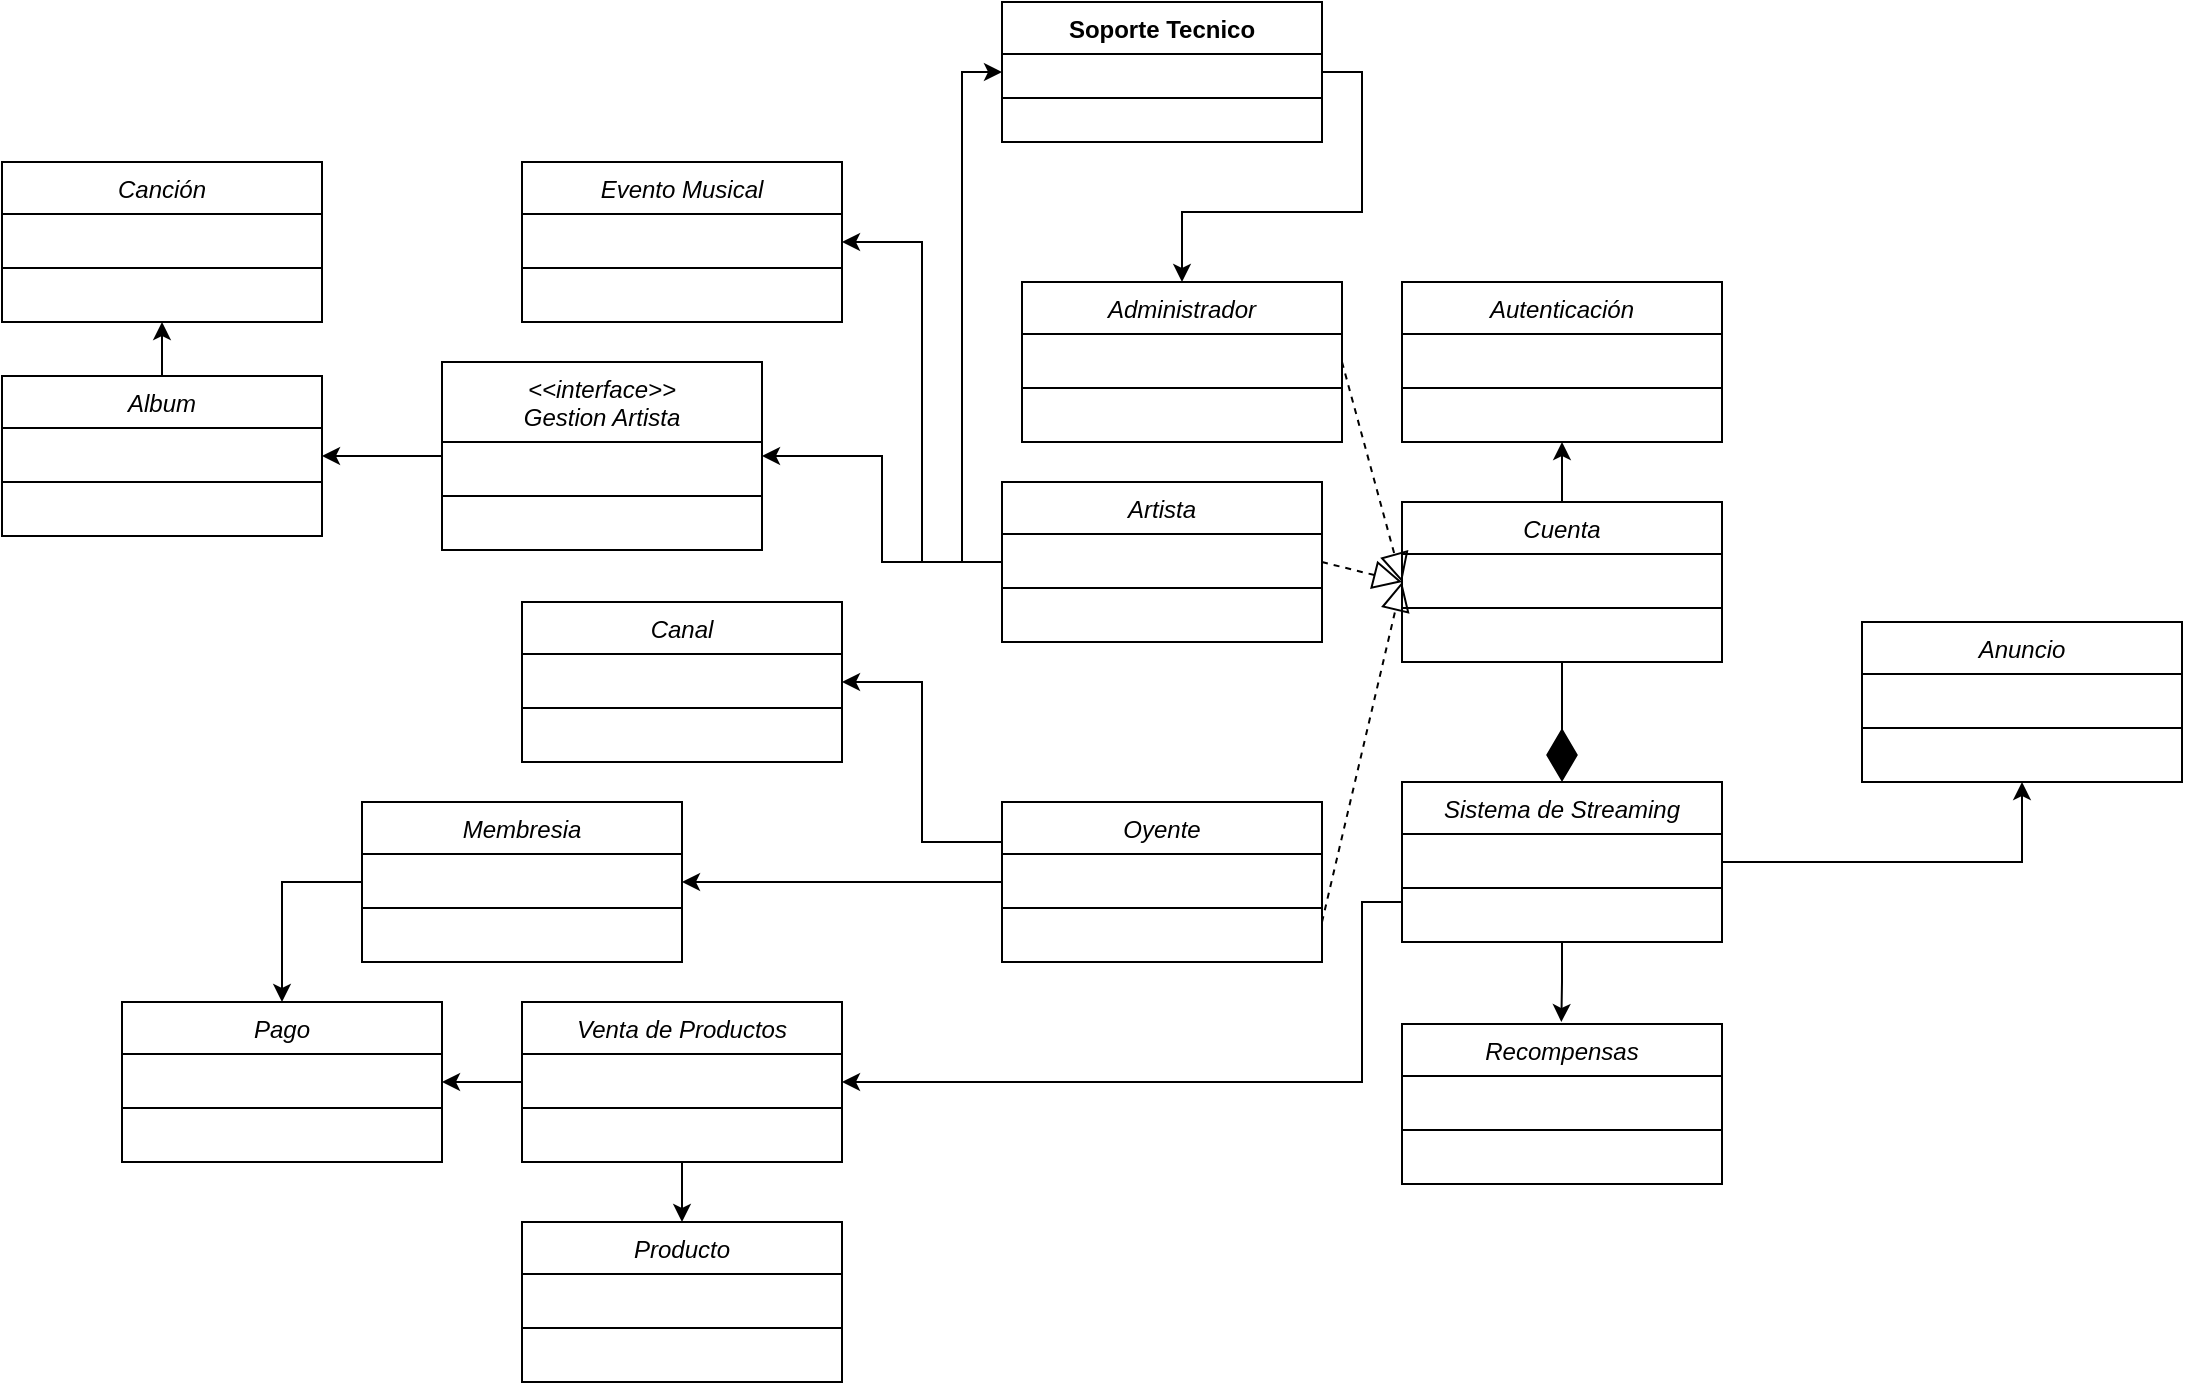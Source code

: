 <mxfile version="22.1.7" type="github">
  <diagram id="C5RBs43oDa-KdzZeNtuy" name="Page-1">
    <mxGraphModel dx="1588" dy="864" grid="1" gridSize="10" guides="1" tooltips="1" connect="1" arrows="1" fold="1" page="1" pageScale="1" pageWidth="827" pageHeight="1169" math="0" shadow="0">
      <root>
        <mxCell id="WIyWlLk6GJQsqaUBKTNV-0" />
        <mxCell id="WIyWlLk6GJQsqaUBKTNV-1" parent="WIyWlLk6GJQsqaUBKTNV-0" />
        <mxCell id="OmJwluBfU8YiNvGW5-N9-40" style="edgeStyle=orthogonalEdgeStyle;rounded=0;orthogonalLoop=1;jettySize=auto;html=1;exitX=0;exitY=0.5;exitDx=0;exitDy=0;entryX=1;entryY=0.5;entryDx=0;entryDy=0;" edge="1" parent="WIyWlLk6GJQsqaUBKTNV-1" source="OmJwluBfU8YiNvGW5-N9-0" target="OmJwluBfU8YiNvGW5-N9-38">
          <mxGeometry relative="1" as="geometry" />
        </mxCell>
        <mxCell id="OmJwluBfU8YiNvGW5-N9-50" style="edgeStyle=orthogonalEdgeStyle;rounded=0;orthogonalLoop=1;jettySize=auto;html=1;exitX=0;exitY=0.25;exitDx=0;exitDy=0;entryX=1;entryY=0.5;entryDx=0;entryDy=0;" edge="1" parent="WIyWlLk6GJQsqaUBKTNV-1" source="OmJwluBfU8YiNvGW5-N9-0" target="OmJwluBfU8YiNvGW5-N9-44">
          <mxGeometry relative="1" as="geometry">
            <mxPoint x="570.0" y="410" as="targetPoint" />
          </mxGeometry>
        </mxCell>
        <mxCell id="OmJwluBfU8YiNvGW5-N9-0" value="Oyente" style="swimlane;fontStyle=2;align=center;verticalAlign=top;childLayout=stackLayout;horizontal=1;startSize=26;horizontalStack=0;resizeParent=1;resizeLast=0;collapsible=1;marginBottom=0;rounded=0;shadow=0;strokeWidth=1;" vertex="1" parent="WIyWlLk6GJQsqaUBKTNV-1">
          <mxGeometry x="610" y="470" width="160" height="80" as="geometry">
            <mxRectangle x="230" y="140" width="160" height="26" as="alternateBounds" />
          </mxGeometry>
        </mxCell>
        <mxCell id="OmJwluBfU8YiNvGW5-N9-1" value="" style="line;html=1;strokeWidth=1;align=left;verticalAlign=middle;spacingTop=-1;spacingLeft=3;spacingRight=3;rotatable=0;labelPosition=right;points=[];portConstraint=eastwest;" vertex="1" parent="OmJwluBfU8YiNvGW5-N9-0">
          <mxGeometry y="26" width="160" height="54" as="geometry" />
        </mxCell>
        <mxCell id="OmJwluBfU8YiNvGW5-N9-32" style="edgeStyle=orthogonalEdgeStyle;rounded=0;orthogonalLoop=1;jettySize=auto;html=1;exitX=0;exitY=0.5;exitDx=0;exitDy=0;entryX=1;entryY=0.5;entryDx=0;entryDy=0;" edge="1" parent="WIyWlLk6GJQsqaUBKTNV-1" source="OmJwluBfU8YiNvGW5-N9-2" target="OmJwluBfU8YiNvGW5-N9-24">
          <mxGeometry relative="1" as="geometry">
            <mxPoint x="490" y="290" as="targetPoint" />
          </mxGeometry>
        </mxCell>
        <mxCell id="OmJwluBfU8YiNvGW5-N9-54" style="edgeStyle=orthogonalEdgeStyle;rounded=0;orthogonalLoop=1;jettySize=auto;html=1;exitX=0;exitY=0.5;exitDx=0;exitDy=0;entryX=1;entryY=0.5;entryDx=0;entryDy=0;" edge="1" parent="WIyWlLk6GJQsqaUBKTNV-1" source="OmJwluBfU8YiNvGW5-N9-2" target="OmJwluBfU8YiNvGW5-N9-51">
          <mxGeometry relative="1" as="geometry">
            <mxPoint x="580.0" y="180" as="targetPoint" />
          </mxGeometry>
        </mxCell>
        <mxCell id="OmJwluBfU8YiNvGW5-N9-83" style="edgeStyle=orthogonalEdgeStyle;rounded=0;orthogonalLoop=1;jettySize=auto;html=1;exitX=0;exitY=0.5;exitDx=0;exitDy=0;entryX=0;entryY=0.5;entryDx=0;entryDy=0;" edge="1" parent="WIyWlLk6GJQsqaUBKTNV-1" source="OmJwluBfU8YiNvGW5-N9-2" target="OmJwluBfU8YiNvGW5-N9-76">
          <mxGeometry relative="1" as="geometry" />
        </mxCell>
        <mxCell id="OmJwluBfU8YiNvGW5-N9-2" value="Artista" style="swimlane;fontStyle=2;align=center;verticalAlign=top;childLayout=stackLayout;horizontal=1;startSize=26;horizontalStack=0;resizeParent=1;resizeLast=0;collapsible=1;marginBottom=0;rounded=0;shadow=0;strokeWidth=1;" vertex="1" parent="WIyWlLk6GJQsqaUBKTNV-1">
          <mxGeometry x="610" y="310" width="160" height="80" as="geometry">
            <mxRectangle x="230" y="140" width="160" height="26" as="alternateBounds" />
          </mxGeometry>
        </mxCell>
        <mxCell id="OmJwluBfU8YiNvGW5-N9-3" value="" style="line;html=1;strokeWidth=1;align=left;verticalAlign=middle;spacingTop=-1;spacingLeft=3;spacingRight=3;rotatable=0;labelPosition=right;points=[];portConstraint=eastwest;" vertex="1" parent="OmJwluBfU8YiNvGW5-N9-2">
          <mxGeometry y="26" width="160" height="54" as="geometry" />
        </mxCell>
        <mxCell id="OmJwluBfU8YiNvGW5-N9-4" value="Administrador" style="swimlane;fontStyle=2;align=center;verticalAlign=top;childLayout=stackLayout;horizontal=1;startSize=26;horizontalStack=0;resizeParent=1;resizeLast=0;collapsible=1;marginBottom=0;rounded=0;shadow=0;strokeWidth=1;" vertex="1" parent="WIyWlLk6GJQsqaUBKTNV-1">
          <mxGeometry x="620" y="210" width="160" height="80" as="geometry">
            <mxRectangle x="230" y="140" width="160" height="26" as="alternateBounds" />
          </mxGeometry>
        </mxCell>
        <mxCell id="OmJwluBfU8YiNvGW5-N9-5" value="" style="line;html=1;strokeWidth=1;align=left;verticalAlign=middle;spacingTop=-1;spacingLeft=3;spacingRight=3;rotatable=0;labelPosition=right;points=[];portConstraint=eastwest;" vertex="1" parent="OmJwluBfU8YiNvGW5-N9-4">
          <mxGeometry y="26" width="160" height="54" as="geometry" />
        </mxCell>
        <mxCell id="OmJwluBfU8YiNvGW5-N9-58" style="edgeStyle=orthogonalEdgeStyle;rounded=0;orthogonalLoop=1;jettySize=auto;html=1;exitX=0.5;exitY=1;exitDx=0;exitDy=0;" edge="1" parent="WIyWlLk6GJQsqaUBKTNV-1" source="OmJwluBfU8YiNvGW5-N9-6">
          <mxGeometry relative="1" as="geometry">
            <mxPoint x="889.667" y="580" as="targetPoint" />
          </mxGeometry>
        </mxCell>
        <mxCell id="OmJwluBfU8YiNvGW5-N9-59" style="edgeStyle=orthogonalEdgeStyle;rounded=0;orthogonalLoop=1;jettySize=auto;html=1;exitX=0;exitY=0.75;exitDx=0;exitDy=0;entryX=1;entryY=0.5;entryDx=0;entryDy=0;" edge="1" parent="WIyWlLk6GJQsqaUBKTNV-1" source="OmJwluBfU8YiNvGW5-N9-6" target="OmJwluBfU8YiNvGW5-N9-41">
          <mxGeometry relative="1" as="geometry">
            <mxPoint x="790" y="610" as="targetPoint" />
            <Array as="points">
              <mxPoint x="790" y="520" />
              <mxPoint x="790" y="610" />
            </Array>
          </mxGeometry>
        </mxCell>
        <mxCell id="OmJwluBfU8YiNvGW5-N9-70" style="edgeStyle=orthogonalEdgeStyle;rounded=0;orthogonalLoop=1;jettySize=auto;html=1;exitX=1;exitY=0.5;exitDx=0;exitDy=0;entryX=0.5;entryY=1;entryDx=0;entryDy=0;" edge="1" parent="WIyWlLk6GJQsqaUBKTNV-1" source="OmJwluBfU8YiNvGW5-N9-6" target="OmJwluBfU8YiNvGW5-N9-66">
          <mxGeometry relative="1" as="geometry" />
        </mxCell>
        <mxCell id="OmJwluBfU8YiNvGW5-N9-6" value="Sistema de Streaming" style="swimlane;fontStyle=2;align=center;verticalAlign=top;childLayout=stackLayout;horizontal=1;startSize=26;horizontalStack=0;resizeParent=1;resizeLast=0;collapsible=1;marginBottom=0;rounded=0;shadow=0;strokeWidth=1;" vertex="1" parent="WIyWlLk6GJQsqaUBKTNV-1">
          <mxGeometry x="810" y="460" width="160" height="80" as="geometry">
            <mxRectangle x="230" y="140" width="160" height="26" as="alternateBounds" />
          </mxGeometry>
        </mxCell>
        <mxCell id="OmJwluBfU8YiNvGW5-N9-7" value="" style="line;html=1;strokeWidth=1;align=left;verticalAlign=middle;spacingTop=-1;spacingLeft=3;spacingRight=3;rotatable=0;labelPosition=right;points=[];portConstraint=eastwest;" vertex="1" parent="OmJwluBfU8YiNvGW5-N9-6">
          <mxGeometry y="26" width="160" height="54" as="geometry" />
        </mxCell>
        <mxCell id="OmJwluBfU8YiNvGW5-N9-9" value="Canción" style="swimlane;fontStyle=2;align=center;verticalAlign=top;childLayout=stackLayout;horizontal=1;startSize=26;horizontalStack=0;resizeParent=1;resizeLast=0;collapsible=1;marginBottom=0;rounded=0;shadow=0;strokeWidth=1;" vertex="1" parent="WIyWlLk6GJQsqaUBKTNV-1">
          <mxGeometry x="110" y="150" width="160" height="80" as="geometry">
            <mxRectangle x="230" y="140" width="160" height="26" as="alternateBounds" />
          </mxGeometry>
        </mxCell>
        <mxCell id="OmJwluBfU8YiNvGW5-N9-10" value="" style="line;html=1;strokeWidth=1;align=left;verticalAlign=middle;spacingTop=-1;spacingLeft=3;spacingRight=3;rotatable=0;labelPosition=right;points=[];portConstraint=eastwest;" vertex="1" parent="OmJwluBfU8YiNvGW5-N9-9">
          <mxGeometry y="26" width="160" height="54" as="geometry" />
        </mxCell>
        <mxCell id="OmJwluBfU8YiNvGW5-N9-30" style="edgeStyle=orthogonalEdgeStyle;rounded=0;orthogonalLoop=1;jettySize=auto;html=1;exitX=0.5;exitY=0;exitDx=0;exitDy=0;entryX=0.5;entryY=1;entryDx=0;entryDy=0;" edge="1" parent="WIyWlLk6GJQsqaUBKTNV-1" source="OmJwluBfU8YiNvGW5-N9-11" target="OmJwluBfU8YiNvGW5-N9-9">
          <mxGeometry relative="1" as="geometry" />
        </mxCell>
        <mxCell id="OmJwluBfU8YiNvGW5-N9-11" value="Album" style="swimlane;fontStyle=2;align=center;verticalAlign=top;childLayout=stackLayout;horizontal=1;startSize=26;horizontalStack=0;resizeParent=1;resizeLast=0;collapsible=1;marginBottom=0;rounded=0;shadow=0;strokeWidth=1;" vertex="1" parent="WIyWlLk6GJQsqaUBKTNV-1">
          <mxGeometry x="110" y="257" width="160" height="80" as="geometry">
            <mxRectangle x="230" y="140" width="160" height="26" as="alternateBounds" />
          </mxGeometry>
        </mxCell>
        <mxCell id="OmJwluBfU8YiNvGW5-N9-12" value="" style="line;html=1;strokeWidth=1;align=left;verticalAlign=middle;spacingTop=-1;spacingLeft=3;spacingRight=3;rotatable=0;labelPosition=right;points=[];portConstraint=eastwest;" vertex="1" parent="OmJwluBfU8YiNvGW5-N9-11">
          <mxGeometry y="26" width="160" height="54" as="geometry" />
        </mxCell>
        <mxCell id="OmJwluBfU8YiNvGW5-N9-29" style="edgeStyle=orthogonalEdgeStyle;rounded=0;orthogonalLoop=1;jettySize=auto;html=1;exitX=0.5;exitY=0;exitDx=0;exitDy=0;entryX=0.5;entryY=1;entryDx=0;entryDy=0;" edge="1" parent="WIyWlLk6GJQsqaUBKTNV-1" source="OmJwluBfU8YiNvGW5-N9-15" target="OmJwluBfU8YiNvGW5-N9-21">
          <mxGeometry relative="1" as="geometry" />
        </mxCell>
        <mxCell id="OmJwluBfU8YiNvGW5-N9-15" value="Cuenta" style="swimlane;fontStyle=2;align=center;verticalAlign=top;childLayout=stackLayout;horizontal=1;startSize=26;horizontalStack=0;resizeParent=1;resizeLast=0;collapsible=1;marginBottom=0;rounded=0;shadow=0;strokeWidth=1;" vertex="1" parent="WIyWlLk6GJQsqaUBKTNV-1">
          <mxGeometry x="810" y="320" width="160" height="80" as="geometry">
            <mxRectangle x="230" y="140" width="160" height="26" as="alternateBounds" />
          </mxGeometry>
        </mxCell>
        <mxCell id="OmJwluBfU8YiNvGW5-N9-16" value="" style="line;html=1;strokeWidth=1;align=left;verticalAlign=middle;spacingTop=-1;spacingLeft=3;spacingRight=3;rotatable=0;labelPosition=right;points=[];portConstraint=eastwest;" vertex="1" parent="OmJwluBfU8YiNvGW5-N9-15">
          <mxGeometry y="26" width="160" height="54" as="geometry" />
        </mxCell>
        <mxCell id="OmJwluBfU8YiNvGW5-N9-17" value="" style="endArrow=block;dashed=1;endFill=0;endSize=12;html=1;rounded=0;exitX=1;exitY=0.75;exitDx=0;exitDy=0;entryX=0;entryY=0.5;entryDx=0;entryDy=0;" edge="1" parent="WIyWlLk6GJQsqaUBKTNV-1" source="OmJwluBfU8YiNvGW5-N9-0" target="OmJwluBfU8YiNvGW5-N9-15">
          <mxGeometry width="160" relative="1" as="geometry">
            <mxPoint x="590" y="430" as="sourcePoint" />
            <mxPoint x="750" y="430" as="targetPoint" />
          </mxGeometry>
        </mxCell>
        <mxCell id="OmJwluBfU8YiNvGW5-N9-18" value="" style="endArrow=block;dashed=1;endFill=0;endSize=12;html=1;rounded=0;exitX=1;exitY=0.5;exitDx=0;exitDy=0;entryX=0;entryY=0.5;entryDx=0;entryDy=0;" edge="1" parent="WIyWlLk6GJQsqaUBKTNV-1" source="OmJwluBfU8YiNvGW5-N9-4" target="OmJwluBfU8YiNvGW5-N9-15">
          <mxGeometry width="160" relative="1" as="geometry">
            <mxPoint x="790" y="350" as="sourcePoint" />
            <mxPoint x="810" y="360" as="targetPoint" />
          </mxGeometry>
        </mxCell>
        <mxCell id="OmJwluBfU8YiNvGW5-N9-20" value="" style="endArrow=block;dashed=1;endFill=0;endSize=12;html=1;rounded=0;exitX=1;exitY=0.5;exitDx=0;exitDy=0;entryX=0;entryY=0.5;entryDx=0;entryDy=0;" edge="1" parent="WIyWlLk6GJQsqaUBKTNV-1" source="OmJwluBfU8YiNvGW5-N9-2" target="OmJwluBfU8YiNvGW5-N9-15">
          <mxGeometry width="160" relative="1" as="geometry">
            <mxPoint x="680" y="410" as="sourcePoint" />
            <mxPoint x="810" y="360" as="targetPoint" />
          </mxGeometry>
        </mxCell>
        <mxCell id="OmJwluBfU8YiNvGW5-N9-21" value="Autenticación" style="swimlane;fontStyle=2;align=center;verticalAlign=top;childLayout=stackLayout;horizontal=1;startSize=26;horizontalStack=0;resizeParent=1;resizeLast=0;collapsible=1;marginBottom=0;rounded=0;shadow=0;strokeWidth=1;" vertex="1" parent="WIyWlLk6GJQsqaUBKTNV-1">
          <mxGeometry x="810" y="210" width="160" height="80" as="geometry">
            <mxRectangle x="230" y="140" width="160" height="26" as="alternateBounds" />
          </mxGeometry>
        </mxCell>
        <mxCell id="OmJwluBfU8YiNvGW5-N9-22" value="" style="line;html=1;strokeWidth=1;align=left;verticalAlign=middle;spacingTop=-1;spacingLeft=3;spacingRight=3;rotatable=0;labelPosition=right;points=[];portConstraint=eastwest;" vertex="1" parent="OmJwluBfU8YiNvGW5-N9-21">
          <mxGeometry y="26" width="160" height="54" as="geometry" />
        </mxCell>
        <mxCell id="OmJwluBfU8YiNvGW5-N9-31" style="edgeStyle=orthogonalEdgeStyle;rounded=0;orthogonalLoop=1;jettySize=auto;html=1;exitX=0;exitY=0.5;exitDx=0;exitDy=0;entryX=1;entryY=0.5;entryDx=0;entryDy=0;" edge="1" parent="WIyWlLk6GJQsqaUBKTNV-1" source="OmJwluBfU8YiNvGW5-N9-24" target="OmJwluBfU8YiNvGW5-N9-11">
          <mxGeometry relative="1" as="geometry" />
        </mxCell>
        <mxCell id="OmJwluBfU8YiNvGW5-N9-24" value="&lt;&lt;interface&gt;&gt;&#xa;Gestion Artista" style="swimlane;fontStyle=2;align=center;verticalAlign=top;childLayout=stackLayout;horizontal=1;startSize=40;horizontalStack=0;resizeParent=1;resizeLast=0;collapsible=1;marginBottom=0;rounded=0;shadow=0;strokeWidth=1;" vertex="1" parent="WIyWlLk6GJQsqaUBKTNV-1">
          <mxGeometry x="330" y="250" width="160" height="94" as="geometry">
            <mxRectangle x="230" y="140" width="160" height="26" as="alternateBounds" />
          </mxGeometry>
        </mxCell>
        <mxCell id="OmJwluBfU8YiNvGW5-N9-25" value="" style="line;html=1;strokeWidth=1;align=left;verticalAlign=middle;spacingTop=-1;spacingLeft=3;spacingRight=3;rotatable=0;labelPosition=right;points=[];portConstraint=eastwest;" vertex="1" parent="OmJwluBfU8YiNvGW5-N9-24">
          <mxGeometry y="40" width="160" height="54" as="geometry" />
        </mxCell>
        <mxCell id="OmJwluBfU8YiNvGW5-N9-49" style="edgeStyle=orthogonalEdgeStyle;rounded=0;orthogonalLoop=1;jettySize=auto;html=1;exitX=0;exitY=0.5;exitDx=0;exitDy=0;entryX=0.5;entryY=0;entryDx=0;entryDy=0;" edge="1" parent="WIyWlLk6GJQsqaUBKTNV-1" source="OmJwluBfU8YiNvGW5-N9-38" target="OmJwluBfU8YiNvGW5-N9-46">
          <mxGeometry relative="1" as="geometry" />
        </mxCell>
        <mxCell id="OmJwluBfU8YiNvGW5-N9-38" value="Membresia" style="swimlane;fontStyle=2;align=center;verticalAlign=top;childLayout=stackLayout;horizontal=1;startSize=26;horizontalStack=0;resizeParent=1;resizeLast=0;collapsible=1;marginBottom=0;rounded=0;shadow=0;strokeWidth=1;" vertex="1" parent="WIyWlLk6GJQsqaUBKTNV-1">
          <mxGeometry x="290" y="470" width="160" height="80" as="geometry">
            <mxRectangle x="230" y="140" width="160" height="26" as="alternateBounds" />
          </mxGeometry>
        </mxCell>
        <mxCell id="OmJwluBfU8YiNvGW5-N9-39" value="" style="line;html=1;strokeWidth=1;align=left;verticalAlign=middle;spacingTop=-1;spacingLeft=3;spacingRight=3;rotatable=0;labelPosition=right;points=[];portConstraint=eastwest;" vertex="1" parent="OmJwluBfU8YiNvGW5-N9-38">
          <mxGeometry y="26" width="160" height="54" as="geometry" />
        </mxCell>
        <mxCell id="OmJwluBfU8YiNvGW5-N9-48" style="edgeStyle=orthogonalEdgeStyle;rounded=0;orthogonalLoop=1;jettySize=auto;html=1;exitX=0;exitY=0.5;exitDx=0;exitDy=0;entryX=1;entryY=0.5;entryDx=0;entryDy=0;" edge="1" parent="WIyWlLk6GJQsqaUBKTNV-1" source="OmJwluBfU8YiNvGW5-N9-41" target="OmJwluBfU8YiNvGW5-N9-46">
          <mxGeometry relative="1" as="geometry" />
        </mxCell>
        <mxCell id="OmJwluBfU8YiNvGW5-N9-75" style="edgeStyle=orthogonalEdgeStyle;rounded=0;orthogonalLoop=1;jettySize=auto;html=1;exitX=0.5;exitY=1;exitDx=0;exitDy=0;entryX=0.5;entryY=0;entryDx=0;entryDy=0;" edge="1" parent="WIyWlLk6GJQsqaUBKTNV-1" source="OmJwluBfU8YiNvGW5-N9-41" target="OmJwluBfU8YiNvGW5-N9-73">
          <mxGeometry relative="1" as="geometry" />
        </mxCell>
        <mxCell id="OmJwluBfU8YiNvGW5-N9-41" value="Venta de Productos" style="swimlane;fontStyle=2;align=center;verticalAlign=top;childLayout=stackLayout;horizontal=1;startSize=26;horizontalStack=0;resizeParent=1;resizeLast=0;collapsible=1;marginBottom=0;rounded=0;shadow=0;strokeWidth=1;" vertex="1" parent="WIyWlLk6GJQsqaUBKTNV-1">
          <mxGeometry x="370" y="570" width="160" height="80" as="geometry">
            <mxRectangle x="230" y="140" width="160" height="26" as="alternateBounds" />
          </mxGeometry>
        </mxCell>
        <mxCell id="OmJwluBfU8YiNvGW5-N9-42" value="" style="line;html=1;strokeWidth=1;align=left;verticalAlign=middle;spacingTop=-1;spacingLeft=3;spacingRight=3;rotatable=0;labelPosition=right;points=[];portConstraint=eastwest;" vertex="1" parent="OmJwluBfU8YiNvGW5-N9-41">
          <mxGeometry y="26" width="160" height="54" as="geometry" />
        </mxCell>
        <mxCell id="OmJwluBfU8YiNvGW5-N9-44" value="Canal" style="swimlane;fontStyle=2;align=center;verticalAlign=top;childLayout=stackLayout;horizontal=1;startSize=26;horizontalStack=0;resizeParent=1;resizeLast=0;collapsible=1;marginBottom=0;rounded=0;shadow=0;strokeWidth=1;" vertex="1" parent="WIyWlLk6GJQsqaUBKTNV-1">
          <mxGeometry x="370" y="370" width="160" height="80" as="geometry">
            <mxRectangle x="230" y="140" width="160" height="26" as="alternateBounds" />
          </mxGeometry>
        </mxCell>
        <mxCell id="OmJwluBfU8YiNvGW5-N9-45" value="" style="line;html=1;strokeWidth=1;align=left;verticalAlign=middle;spacingTop=-1;spacingLeft=3;spacingRight=3;rotatable=0;labelPosition=right;points=[];portConstraint=eastwest;" vertex="1" parent="OmJwluBfU8YiNvGW5-N9-44">
          <mxGeometry y="26" width="160" height="54" as="geometry" />
        </mxCell>
        <mxCell id="OmJwluBfU8YiNvGW5-N9-46" value="Pago&#xa;" style="swimlane;fontStyle=2;align=center;verticalAlign=top;childLayout=stackLayout;horizontal=1;startSize=26;horizontalStack=0;resizeParent=1;resizeLast=0;collapsible=1;marginBottom=0;rounded=0;shadow=0;strokeWidth=1;" vertex="1" parent="WIyWlLk6GJQsqaUBKTNV-1">
          <mxGeometry x="170" y="570" width="160" height="80" as="geometry">
            <mxRectangle x="230" y="140" width="160" height="26" as="alternateBounds" />
          </mxGeometry>
        </mxCell>
        <mxCell id="OmJwluBfU8YiNvGW5-N9-47" value="" style="line;html=1;strokeWidth=1;align=left;verticalAlign=middle;spacingTop=-1;spacingLeft=3;spacingRight=3;rotatable=0;labelPosition=right;points=[];portConstraint=eastwest;" vertex="1" parent="OmJwluBfU8YiNvGW5-N9-46">
          <mxGeometry y="26" width="160" height="54" as="geometry" />
        </mxCell>
        <mxCell id="OmJwluBfU8YiNvGW5-N9-51" value="Evento Musical" style="swimlane;fontStyle=2;align=center;verticalAlign=top;childLayout=stackLayout;horizontal=1;startSize=26;horizontalStack=0;resizeParent=1;resizeLast=0;collapsible=1;marginBottom=0;rounded=0;shadow=0;strokeWidth=1;" vertex="1" parent="WIyWlLk6GJQsqaUBKTNV-1">
          <mxGeometry x="370" y="150" width="160" height="80" as="geometry">
            <mxRectangle x="230" y="140" width="160" height="26" as="alternateBounds" />
          </mxGeometry>
        </mxCell>
        <mxCell id="OmJwluBfU8YiNvGW5-N9-52" value="" style="line;html=1;strokeWidth=1;align=left;verticalAlign=middle;spacingTop=-1;spacingLeft=3;spacingRight=3;rotatable=0;labelPosition=right;points=[];portConstraint=eastwest;" vertex="1" parent="OmJwluBfU8YiNvGW5-N9-51">
          <mxGeometry y="26" width="160" height="54" as="geometry" />
        </mxCell>
        <mxCell id="OmJwluBfU8YiNvGW5-N9-56" value="Recompensas" style="swimlane;fontStyle=2;align=center;verticalAlign=top;childLayout=stackLayout;horizontal=1;startSize=26;horizontalStack=0;resizeParent=1;resizeLast=0;collapsible=1;marginBottom=0;rounded=0;shadow=0;strokeWidth=1;" vertex="1" parent="WIyWlLk6GJQsqaUBKTNV-1">
          <mxGeometry x="810" y="581" width="160" height="80" as="geometry">
            <mxRectangle x="230" y="140" width="160" height="26" as="alternateBounds" />
          </mxGeometry>
        </mxCell>
        <mxCell id="OmJwluBfU8YiNvGW5-N9-57" value="" style="line;html=1;strokeWidth=1;align=left;verticalAlign=middle;spacingTop=-1;spacingLeft=3;spacingRight=3;rotatable=0;labelPosition=right;points=[];portConstraint=eastwest;" vertex="1" parent="OmJwluBfU8YiNvGW5-N9-56">
          <mxGeometry y="26" width="160" height="54" as="geometry" />
        </mxCell>
        <mxCell id="OmJwluBfU8YiNvGW5-N9-60" value="" style="endArrow=diamondThin;endFill=1;endSize=24;html=1;rounded=0;entryX=0.5;entryY=0;entryDx=0;entryDy=0;exitX=0.5;exitY=1;exitDx=0;exitDy=0;" edge="1" parent="WIyWlLk6GJQsqaUBKTNV-1" source="OmJwluBfU8YiNvGW5-N9-15" target="OmJwluBfU8YiNvGW5-N9-6">
          <mxGeometry width="160" relative="1" as="geometry">
            <mxPoint x="1000" y="420" as="sourcePoint" />
            <mxPoint x="1160" y="420" as="targetPoint" />
          </mxGeometry>
        </mxCell>
        <mxCell id="OmJwluBfU8YiNvGW5-N9-66" value="Anuncio" style="swimlane;fontStyle=2;align=center;verticalAlign=top;childLayout=stackLayout;horizontal=1;startSize=26;horizontalStack=0;resizeParent=1;resizeLast=0;collapsible=1;marginBottom=0;rounded=0;shadow=0;strokeWidth=1;" vertex="1" parent="WIyWlLk6GJQsqaUBKTNV-1">
          <mxGeometry x="1040" y="380" width="160" height="80" as="geometry">
            <mxRectangle x="230" y="140" width="160" height="26" as="alternateBounds" />
          </mxGeometry>
        </mxCell>
        <mxCell id="OmJwluBfU8YiNvGW5-N9-67" value="" style="line;html=1;strokeWidth=1;align=left;verticalAlign=middle;spacingTop=-1;spacingLeft=3;spacingRight=3;rotatable=0;labelPosition=right;points=[];portConstraint=eastwest;" vertex="1" parent="OmJwluBfU8YiNvGW5-N9-66">
          <mxGeometry y="26" width="160" height="54" as="geometry" />
        </mxCell>
        <mxCell id="OmJwluBfU8YiNvGW5-N9-73" value="Producto&#xa;" style="swimlane;fontStyle=2;align=center;verticalAlign=top;childLayout=stackLayout;horizontal=1;startSize=26;horizontalStack=0;resizeParent=1;resizeLast=0;collapsible=1;marginBottom=0;rounded=0;shadow=0;strokeWidth=1;" vertex="1" parent="WIyWlLk6GJQsqaUBKTNV-1">
          <mxGeometry x="370" y="680" width="160" height="80" as="geometry">
            <mxRectangle x="230" y="140" width="160" height="26" as="alternateBounds" />
          </mxGeometry>
        </mxCell>
        <mxCell id="OmJwluBfU8YiNvGW5-N9-74" value="" style="line;html=1;strokeWidth=1;align=left;verticalAlign=middle;spacingTop=-1;spacingLeft=3;spacingRight=3;rotatable=0;labelPosition=right;points=[];portConstraint=eastwest;" vertex="1" parent="OmJwluBfU8YiNvGW5-N9-73">
          <mxGeometry y="26" width="160" height="54" as="geometry" />
        </mxCell>
        <mxCell id="OmJwluBfU8YiNvGW5-N9-84" style="edgeStyle=orthogonalEdgeStyle;rounded=0;orthogonalLoop=1;jettySize=auto;html=1;exitX=1;exitY=0.5;exitDx=0;exitDy=0;entryX=0.5;entryY=0;entryDx=0;entryDy=0;" edge="1" parent="WIyWlLk6GJQsqaUBKTNV-1" source="OmJwluBfU8YiNvGW5-N9-76" target="OmJwluBfU8YiNvGW5-N9-4">
          <mxGeometry relative="1" as="geometry" />
        </mxCell>
        <mxCell id="OmJwluBfU8YiNvGW5-N9-76" value="Soporte Tecnico" style="swimlane;fontStyle=1;align=center;verticalAlign=top;childLayout=stackLayout;horizontal=1;startSize=26;horizontalStack=0;resizeParent=1;resizeParentMax=0;resizeLast=0;collapsible=1;marginBottom=0;whiteSpace=wrap;html=1;" vertex="1" parent="WIyWlLk6GJQsqaUBKTNV-1">
          <mxGeometry x="610" y="70" width="160" height="70" as="geometry">
            <mxRectangle x="610" y="70" width="50" height="40" as="alternateBounds" />
          </mxGeometry>
        </mxCell>
        <mxCell id="OmJwluBfU8YiNvGW5-N9-78" value="" style="line;strokeWidth=1;fillColor=none;align=left;verticalAlign=middle;spacingTop=-1;spacingLeft=3;spacingRight=3;rotatable=0;labelPosition=right;points=[];portConstraint=eastwest;strokeColor=inherit;" vertex="1" parent="OmJwluBfU8YiNvGW5-N9-76">
          <mxGeometry y="26" width="160" height="44" as="geometry" />
        </mxCell>
      </root>
    </mxGraphModel>
  </diagram>
</mxfile>
